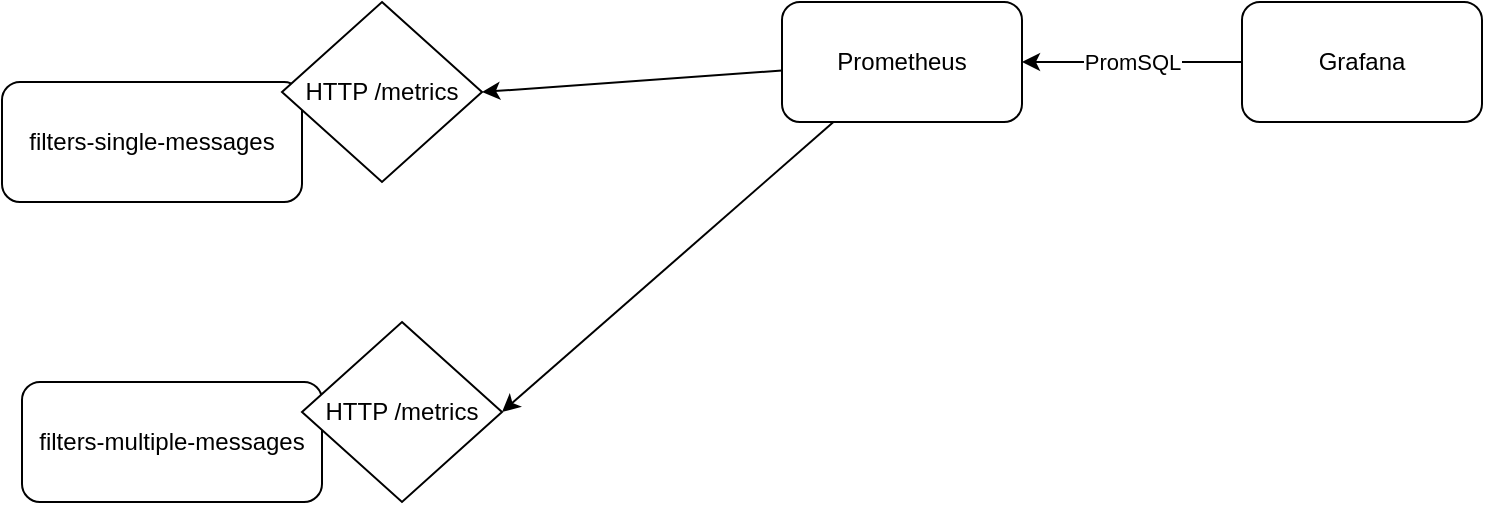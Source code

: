 <mxfile>
    <diagram id="UFXtG8m6ZOe-1FoDh3VJ" name="Page-1">
        <mxGraphModel dx="983" dy="439" grid="1" gridSize="10" guides="1" tooltips="1" connect="1" arrows="1" fold="1" page="1" pageScale="1" pageWidth="850" pageHeight="1100" math="0" shadow="0">
            <root>
                <mxCell id="0"/>
                <mxCell id="1" parent="0"/>
                <mxCell id="2" value="filters-single-messages" style="rounded=1;whiteSpace=wrap;html=1;" vertex="1" parent="1">
                    <mxGeometry x="70" y="190" width="150" height="60" as="geometry"/>
                </mxCell>
                <mxCell id="3" value="filters-multiple-messages" style="rounded=1;whiteSpace=wrap;html=1;" vertex="1" parent="1">
                    <mxGeometry x="80" y="340" width="150" height="60" as="geometry"/>
                </mxCell>
                <mxCell id="4" value="HTTP /metrics" style="rhombus;whiteSpace=wrap;html=1;" vertex="1" parent="1">
                    <mxGeometry x="210" y="150" width="100" height="90" as="geometry"/>
                </mxCell>
                <mxCell id="5" value="HTTP /metrics" style="rhombus;whiteSpace=wrap;html=1;" vertex="1" parent="1">
                    <mxGeometry x="220" y="310" width="100" height="90" as="geometry"/>
                </mxCell>
                <mxCell id="7" style="edgeStyle=none;html=1;entryX=1;entryY=0.5;entryDx=0;entryDy=0;" edge="1" parent="1" source="6" target="4">
                    <mxGeometry relative="1" as="geometry"/>
                </mxCell>
                <mxCell id="8" style="edgeStyle=none;html=1;entryX=1;entryY=0.5;entryDx=0;entryDy=0;" edge="1" parent="1" source="6" target="5">
                    <mxGeometry relative="1" as="geometry"/>
                </mxCell>
                <mxCell id="6" value="Prometheus" style="rounded=1;whiteSpace=wrap;html=1;" vertex="1" parent="1">
                    <mxGeometry x="460" y="150" width="120" height="60" as="geometry"/>
                </mxCell>
                <mxCell id="10" value="PromSQL" style="edgeStyle=none;html=1;entryX=1;entryY=0.5;entryDx=0;entryDy=0;" edge="1" parent="1" source="9" target="6">
                    <mxGeometry relative="1" as="geometry"/>
                </mxCell>
                <mxCell id="9" value="Grafana" style="rounded=1;whiteSpace=wrap;html=1;" vertex="1" parent="1">
                    <mxGeometry x="690" y="150" width="120" height="60" as="geometry"/>
                </mxCell>
            </root>
        </mxGraphModel>
    </diagram>
</mxfile>